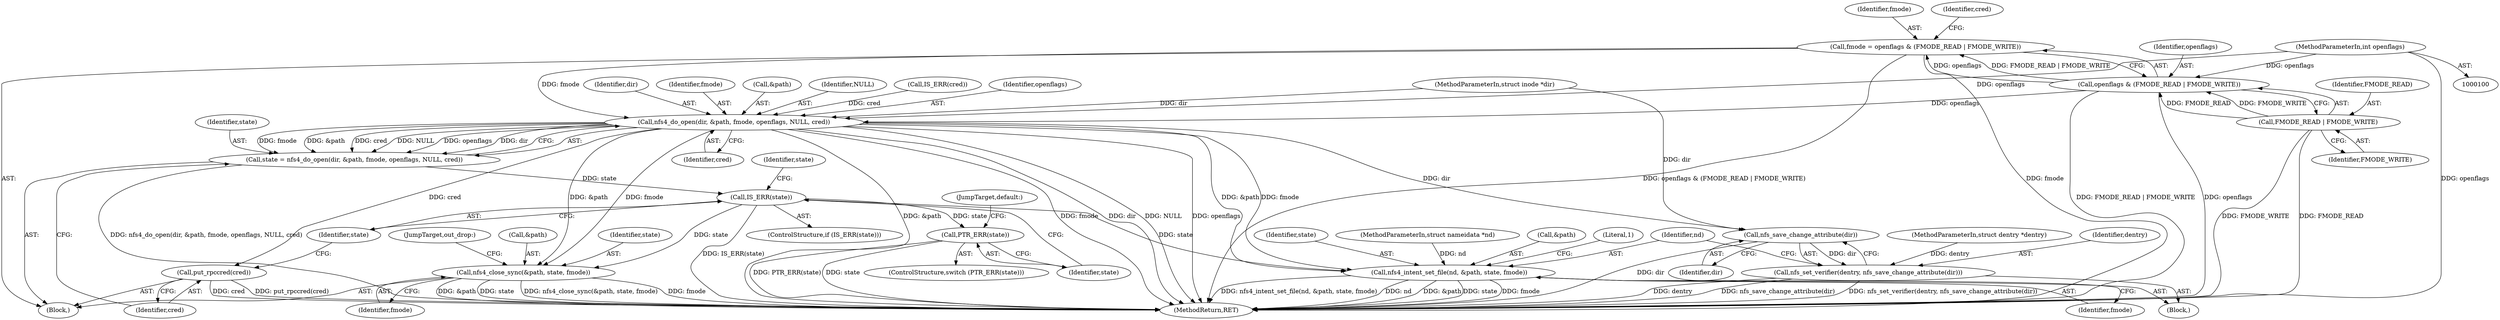 digraph "0_linux_dc0b027dfadfcb8a5504f7d8052754bf8d501ab9_16@API" {
"1000110" [label="(Call,fmode = openflags & (FMODE_READ | FMODE_WRITE))"];
"1000112" [label="(Call,openflags & (FMODE_READ | FMODE_WRITE))"];
"1000103" [label="(MethodParameterIn,int openflags)"];
"1000114" [label="(Call,FMODE_READ | FMODE_WRITE)"];
"1000128" [label="(Call,nfs4_do_open(dir, &path, fmode, openflags, NULL, cred))"];
"1000126" [label="(Call,state = nfs4_do_open(dir, &path, fmode, openflags, NULL, cred))"];
"1000139" [label="(Call,IS_ERR(state))"];
"1000143" [label="(Call,PTR_ERR(state))"];
"1000174" [label="(Call,nfs4_intent_set_file(nd, &path, state, fmode))"];
"1000182" [label="(Call,nfs4_close_sync(&path, state, fmode))"];
"1000136" [label="(Call,put_rpccred(cred))"];
"1000172" [label="(Call,nfs_save_change_attribute(dir))"];
"1000170" [label="(Call,nfs_set_verifier(dentry, nfs_save_change_attribute(dir)))"];
"1000185" [label="(Identifier,state)"];
"1000135" [label="(Identifier,cred)"];
"1000138" [label="(ControlStructure,if (IS_ERR(state)))"];
"1000104" [label="(MethodParameterIn,struct nameidata *nd)"];
"1000103" [label="(MethodParameterIn,int openflags)"];
"1000128" [label="(Call,nfs4_do_open(dir, &path, fmode, openflags, NULL, cred))"];
"1000129" [label="(Identifier,dir)"];
"1000116" [label="(Identifier,FMODE_WRITE)"];
"1000111" [label="(Identifier,fmode)"];
"1000187" [label="(JumpTarget,out_drop:)"];
"1000115" [label="(Identifier,FMODE_READ)"];
"1000142" [label="(ControlStructure,switch (PTR_ERR(state)))"];
"1000175" [label="(Identifier,nd)"];
"1000127" [label="(Identifier,state)"];
"1000132" [label="(Identifier,fmode)"];
"1000130" [label="(Call,&path)"];
"1000176" [label="(Call,&path)"];
"1000169" [label="(Block,)"];
"1000179" [label="(Identifier,fmode)"];
"1000136" [label="(Call,put_rpccred(cred))"];
"1000192" [label="(MethodReturn,RET)"];
"1000170" [label="(Call,nfs_set_verifier(dentry, nfs_save_change_attribute(dir)))"];
"1000140" [label="(Identifier,state)"];
"1000143" [label="(Call,PTR_ERR(state))"];
"1000181" [label="(Literal,1)"];
"1000134" [label="(Identifier,NULL)"];
"1000159" [label="(JumpTarget,default:)"];
"1000174" [label="(Call,nfs4_intent_set_file(nd, &path, state, fmode))"];
"1000121" [label="(Call,IS_ERR(cred))"];
"1000133" [label="(Identifier,openflags)"];
"1000110" [label="(Call,fmode = openflags & (FMODE_READ | FMODE_WRITE))"];
"1000102" [label="(MethodParameterIn,struct dentry *dentry)"];
"1000164" [label="(Identifier,state)"];
"1000178" [label="(Identifier,state)"];
"1000172" [label="(Call,nfs_save_change_attribute(dir))"];
"1000113" [label="(Identifier,openflags)"];
"1000182" [label="(Call,nfs4_close_sync(&path, state, fmode))"];
"1000173" [label="(Identifier,dir)"];
"1000112" [label="(Call,openflags & (FMODE_READ | FMODE_WRITE))"];
"1000186" [label="(Identifier,fmode)"];
"1000114" [label="(Call,FMODE_READ | FMODE_WRITE)"];
"1000126" [label="(Call,state = nfs4_do_open(dir, &path, fmode, openflags, NULL, cred))"];
"1000183" [label="(Call,&path)"];
"1000105" [label="(Block,)"];
"1000101" [label="(MethodParameterIn,struct inode *dir)"];
"1000139" [label="(Call,IS_ERR(state))"];
"1000118" [label="(Identifier,cred)"];
"1000144" [label="(Identifier,state)"];
"1000137" [label="(Identifier,cred)"];
"1000171" [label="(Identifier,dentry)"];
"1000110" -> "1000105"  [label="AST: "];
"1000110" -> "1000112"  [label="CFG: "];
"1000111" -> "1000110"  [label="AST: "];
"1000112" -> "1000110"  [label="AST: "];
"1000118" -> "1000110"  [label="CFG: "];
"1000110" -> "1000192"  [label="DDG: openflags & (FMODE_READ | FMODE_WRITE)"];
"1000110" -> "1000192"  [label="DDG: fmode"];
"1000112" -> "1000110"  [label="DDG: openflags"];
"1000112" -> "1000110"  [label="DDG: FMODE_READ | FMODE_WRITE"];
"1000110" -> "1000128"  [label="DDG: fmode"];
"1000112" -> "1000114"  [label="CFG: "];
"1000113" -> "1000112"  [label="AST: "];
"1000114" -> "1000112"  [label="AST: "];
"1000112" -> "1000192"  [label="DDG: FMODE_READ | FMODE_WRITE"];
"1000112" -> "1000192"  [label="DDG: openflags"];
"1000103" -> "1000112"  [label="DDG: openflags"];
"1000114" -> "1000112"  [label="DDG: FMODE_READ"];
"1000114" -> "1000112"  [label="DDG: FMODE_WRITE"];
"1000112" -> "1000128"  [label="DDG: openflags"];
"1000103" -> "1000100"  [label="AST: "];
"1000103" -> "1000192"  [label="DDG: openflags"];
"1000103" -> "1000128"  [label="DDG: openflags"];
"1000114" -> "1000116"  [label="CFG: "];
"1000115" -> "1000114"  [label="AST: "];
"1000116" -> "1000114"  [label="AST: "];
"1000114" -> "1000192"  [label="DDG: FMODE_READ"];
"1000114" -> "1000192"  [label="DDG: FMODE_WRITE"];
"1000128" -> "1000126"  [label="AST: "];
"1000128" -> "1000135"  [label="CFG: "];
"1000129" -> "1000128"  [label="AST: "];
"1000130" -> "1000128"  [label="AST: "];
"1000132" -> "1000128"  [label="AST: "];
"1000133" -> "1000128"  [label="AST: "];
"1000134" -> "1000128"  [label="AST: "];
"1000135" -> "1000128"  [label="AST: "];
"1000126" -> "1000128"  [label="CFG: "];
"1000128" -> "1000192"  [label="DDG: &path"];
"1000128" -> "1000192"  [label="DDG: fmode"];
"1000128" -> "1000192"  [label="DDG: dir"];
"1000128" -> "1000192"  [label="DDG: NULL"];
"1000128" -> "1000192"  [label="DDG: openflags"];
"1000128" -> "1000126"  [label="DDG: fmode"];
"1000128" -> "1000126"  [label="DDG: &path"];
"1000128" -> "1000126"  [label="DDG: cred"];
"1000128" -> "1000126"  [label="DDG: NULL"];
"1000128" -> "1000126"  [label="DDG: openflags"];
"1000128" -> "1000126"  [label="DDG: dir"];
"1000101" -> "1000128"  [label="DDG: dir"];
"1000121" -> "1000128"  [label="DDG: cred"];
"1000128" -> "1000136"  [label="DDG: cred"];
"1000128" -> "1000172"  [label="DDG: dir"];
"1000128" -> "1000174"  [label="DDG: &path"];
"1000128" -> "1000174"  [label="DDG: fmode"];
"1000128" -> "1000182"  [label="DDG: &path"];
"1000128" -> "1000182"  [label="DDG: fmode"];
"1000126" -> "1000105"  [label="AST: "];
"1000127" -> "1000126"  [label="AST: "];
"1000137" -> "1000126"  [label="CFG: "];
"1000126" -> "1000192"  [label="DDG: nfs4_do_open(dir, &path, fmode, openflags, NULL, cred)"];
"1000126" -> "1000139"  [label="DDG: state"];
"1000139" -> "1000138"  [label="AST: "];
"1000139" -> "1000140"  [label="CFG: "];
"1000140" -> "1000139"  [label="AST: "];
"1000144" -> "1000139"  [label="CFG: "];
"1000164" -> "1000139"  [label="CFG: "];
"1000139" -> "1000192"  [label="DDG: IS_ERR(state)"];
"1000139" -> "1000143"  [label="DDG: state"];
"1000139" -> "1000174"  [label="DDG: state"];
"1000139" -> "1000182"  [label="DDG: state"];
"1000143" -> "1000142"  [label="AST: "];
"1000143" -> "1000144"  [label="CFG: "];
"1000144" -> "1000143"  [label="AST: "];
"1000159" -> "1000143"  [label="CFG: "];
"1000143" -> "1000192"  [label="DDG: state"];
"1000143" -> "1000192"  [label="DDG: PTR_ERR(state)"];
"1000174" -> "1000169"  [label="AST: "];
"1000174" -> "1000179"  [label="CFG: "];
"1000175" -> "1000174"  [label="AST: "];
"1000176" -> "1000174"  [label="AST: "];
"1000178" -> "1000174"  [label="AST: "];
"1000179" -> "1000174"  [label="AST: "];
"1000181" -> "1000174"  [label="CFG: "];
"1000174" -> "1000192"  [label="DDG: &path"];
"1000174" -> "1000192"  [label="DDG: state"];
"1000174" -> "1000192"  [label="DDG: fmode"];
"1000174" -> "1000192"  [label="DDG: nfs4_intent_set_file(nd, &path, state, fmode)"];
"1000174" -> "1000192"  [label="DDG: nd"];
"1000104" -> "1000174"  [label="DDG: nd"];
"1000182" -> "1000105"  [label="AST: "];
"1000182" -> "1000186"  [label="CFG: "];
"1000183" -> "1000182"  [label="AST: "];
"1000185" -> "1000182"  [label="AST: "];
"1000186" -> "1000182"  [label="AST: "];
"1000187" -> "1000182"  [label="CFG: "];
"1000182" -> "1000192"  [label="DDG: state"];
"1000182" -> "1000192"  [label="DDG: nfs4_close_sync(&path, state, fmode)"];
"1000182" -> "1000192"  [label="DDG: fmode"];
"1000182" -> "1000192"  [label="DDG: &path"];
"1000136" -> "1000105"  [label="AST: "];
"1000136" -> "1000137"  [label="CFG: "];
"1000137" -> "1000136"  [label="AST: "];
"1000140" -> "1000136"  [label="CFG: "];
"1000136" -> "1000192"  [label="DDG: put_rpccred(cred)"];
"1000136" -> "1000192"  [label="DDG: cred"];
"1000172" -> "1000170"  [label="AST: "];
"1000172" -> "1000173"  [label="CFG: "];
"1000173" -> "1000172"  [label="AST: "];
"1000170" -> "1000172"  [label="CFG: "];
"1000172" -> "1000192"  [label="DDG: dir"];
"1000172" -> "1000170"  [label="DDG: dir"];
"1000101" -> "1000172"  [label="DDG: dir"];
"1000170" -> "1000169"  [label="AST: "];
"1000171" -> "1000170"  [label="AST: "];
"1000175" -> "1000170"  [label="CFG: "];
"1000170" -> "1000192"  [label="DDG: nfs_save_change_attribute(dir)"];
"1000170" -> "1000192"  [label="DDG: nfs_set_verifier(dentry, nfs_save_change_attribute(dir))"];
"1000170" -> "1000192"  [label="DDG: dentry"];
"1000102" -> "1000170"  [label="DDG: dentry"];
}
